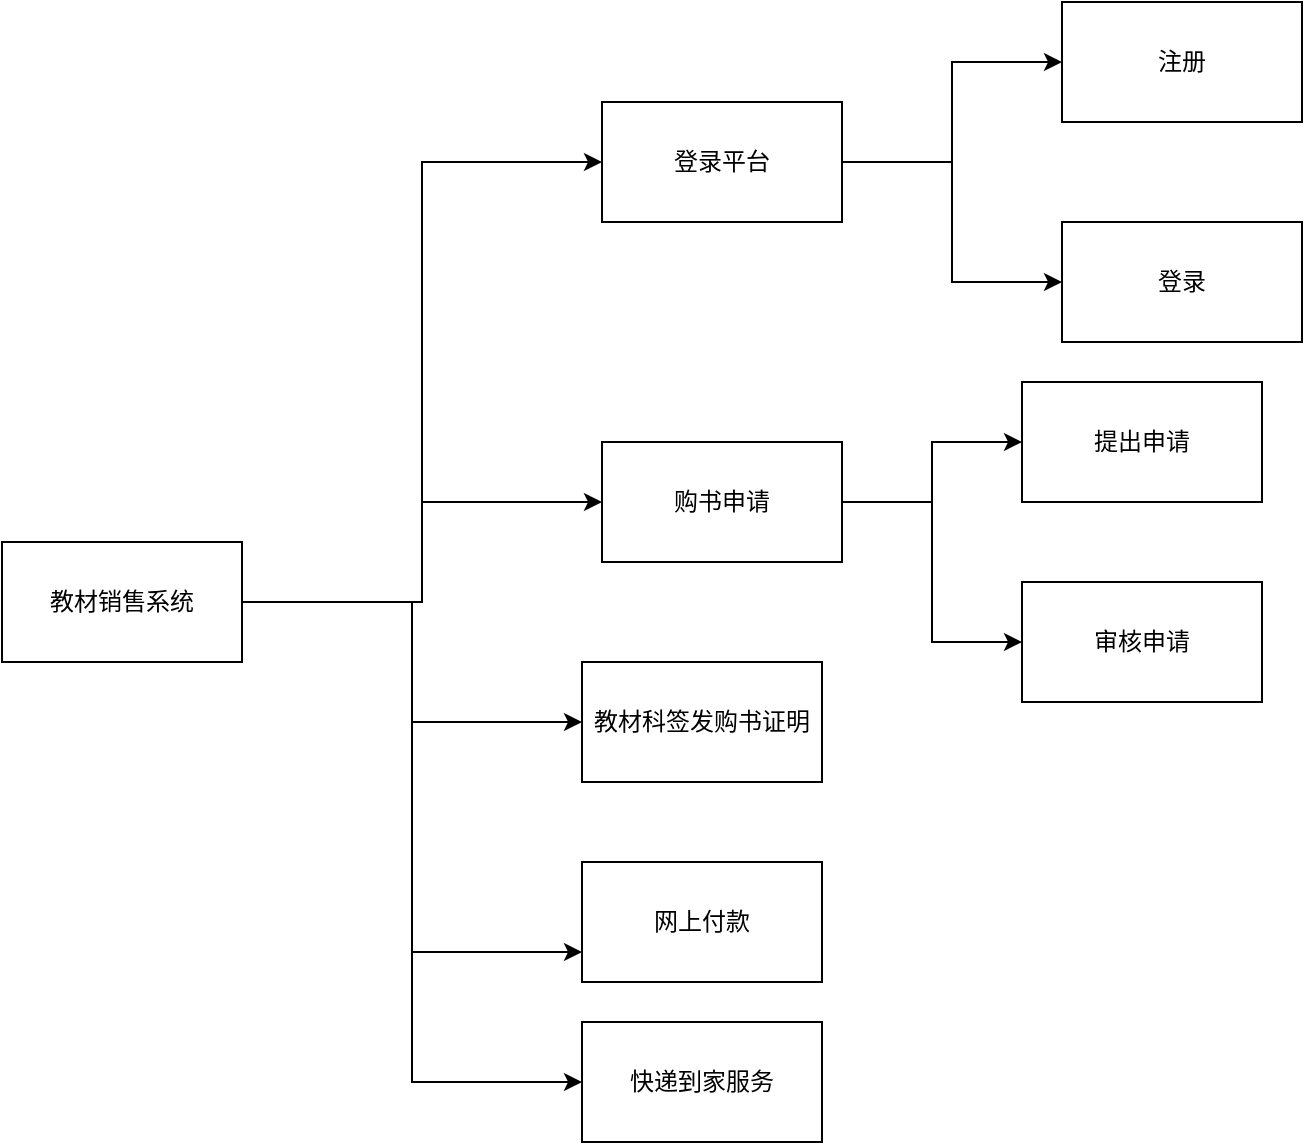 <mxfile version="22.1.17" type="github">
  <diagram name="第 1 页" id="PFgI5KaM0904XPsKrtpu">
    <mxGraphModel dx="1290" dy="530" grid="1" gridSize="10" guides="1" tooltips="1" connect="1" arrows="1" fold="1" page="1" pageScale="1" pageWidth="827" pageHeight="1169" math="0" shadow="0">
      <root>
        <mxCell id="0" />
        <mxCell id="1" parent="0" />
        <mxCell id="Gf_yG4v5QVfaS45CY86o-1" style="edgeStyle=orthogonalEdgeStyle;rounded=0;orthogonalLoop=1;jettySize=auto;html=1;entryX=0;entryY=0.5;entryDx=0;entryDy=0;" parent="1" source="Gf_yG4v5QVfaS45CY86o-6" target="Gf_yG4v5QVfaS45CY86o-10" edge="1">
          <mxGeometry relative="1" as="geometry" />
        </mxCell>
        <mxCell id="Gf_yG4v5QVfaS45CY86o-2" style="edgeStyle=orthogonalEdgeStyle;rounded=0;orthogonalLoop=1;jettySize=auto;html=1;entryX=0;entryY=0.5;entryDx=0;entryDy=0;" parent="1" source="Gf_yG4v5QVfaS45CY86o-6" target="Gf_yG4v5QVfaS45CY86o-9" edge="1">
          <mxGeometry relative="1" as="geometry">
            <Array as="points">
              <mxPoint x="260" y="400" />
              <mxPoint x="260" y="180" />
            </Array>
          </mxGeometry>
        </mxCell>
        <mxCell id="Gf_yG4v5QVfaS45CY86o-3" style="edgeStyle=orthogonalEdgeStyle;rounded=0;orthogonalLoop=1;jettySize=auto;html=1;entryX=0;entryY=0.5;entryDx=0;entryDy=0;" parent="1" source="Gf_yG4v5QVfaS45CY86o-6" target="Gf_yG4v5QVfaS45CY86o-13" edge="1">
          <mxGeometry relative="1" as="geometry" />
        </mxCell>
        <mxCell id="Gf_yG4v5QVfaS45CY86o-4" style="edgeStyle=orthogonalEdgeStyle;rounded=0;orthogonalLoop=1;jettySize=auto;html=1;entryX=0;entryY=0.75;entryDx=0;entryDy=0;" parent="1" source="Gf_yG4v5QVfaS45CY86o-6" target="Gf_yG4v5QVfaS45CY86o-14" edge="1">
          <mxGeometry relative="1" as="geometry" />
        </mxCell>
        <mxCell id="Gf_yG4v5QVfaS45CY86o-5" style="edgeStyle=orthogonalEdgeStyle;rounded=0;orthogonalLoop=1;jettySize=auto;html=1;entryX=0;entryY=0.5;entryDx=0;entryDy=0;" parent="1" source="Gf_yG4v5QVfaS45CY86o-6" target="Gf_yG4v5QVfaS45CY86o-15" edge="1">
          <mxGeometry relative="1" as="geometry" />
        </mxCell>
        <mxCell id="Gf_yG4v5QVfaS45CY86o-6" value="教材销售系统" style="rounded=0;whiteSpace=wrap;html=1;" parent="1" vertex="1">
          <mxGeometry x="50" y="370" width="120" height="60" as="geometry" />
        </mxCell>
        <mxCell id="Gf_yG4v5QVfaS45CY86o-7" style="edgeStyle=orthogonalEdgeStyle;rounded=0;orthogonalLoop=1;jettySize=auto;html=1;entryX=0;entryY=0.5;entryDx=0;entryDy=0;" parent="1" source="Gf_yG4v5QVfaS45CY86o-9" target="Gf_yG4v5QVfaS45CY86o-11" edge="1">
          <mxGeometry relative="1" as="geometry" />
        </mxCell>
        <mxCell id="Gf_yG4v5QVfaS45CY86o-8" style="edgeStyle=orthogonalEdgeStyle;rounded=0;orthogonalLoop=1;jettySize=auto;html=1;entryX=0;entryY=0.5;entryDx=0;entryDy=0;" parent="1" source="Gf_yG4v5QVfaS45CY86o-9" target="Gf_yG4v5QVfaS45CY86o-12" edge="1">
          <mxGeometry relative="1" as="geometry" />
        </mxCell>
        <mxCell id="Gf_yG4v5QVfaS45CY86o-9" value="登录平台" style="whiteSpace=wrap;html=1;rounded=0;" parent="1" vertex="1">
          <mxGeometry x="350" y="150" width="120" height="60" as="geometry" />
        </mxCell>
        <mxCell id="3vmicyf34MpAXn8mje0d-3" style="edgeStyle=orthogonalEdgeStyle;rounded=0;orthogonalLoop=1;jettySize=auto;html=1;entryX=0;entryY=0.5;entryDx=0;entryDy=0;" edge="1" parent="1" source="Gf_yG4v5QVfaS45CY86o-10" target="3vmicyf34MpAXn8mje0d-1">
          <mxGeometry relative="1" as="geometry" />
        </mxCell>
        <mxCell id="3vmicyf34MpAXn8mje0d-4" style="edgeStyle=orthogonalEdgeStyle;rounded=0;orthogonalLoop=1;jettySize=auto;html=1;entryX=0;entryY=0.5;entryDx=0;entryDy=0;" edge="1" parent="1" source="Gf_yG4v5QVfaS45CY86o-10" target="3vmicyf34MpAXn8mje0d-2">
          <mxGeometry relative="1" as="geometry" />
        </mxCell>
        <mxCell id="Gf_yG4v5QVfaS45CY86o-10" value="购书申请" style="whiteSpace=wrap;html=1;rounded=0;" parent="1" vertex="1">
          <mxGeometry x="350" y="320" width="120" height="60" as="geometry" />
        </mxCell>
        <mxCell id="Gf_yG4v5QVfaS45CY86o-11" value="注册" style="whiteSpace=wrap;html=1;rounded=0;" parent="1" vertex="1">
          <mxGeometry x="580" y="100" width="120" height="60" as="geometry" />
        </mxCell>
        <mxCell id="Gf_yG4v5QVfaS45CY86o-12" value="登录" style="whiteSpace=wrap;html=1;rounded=0;" parent="1" vertex="1">
          <mxGeometry x="580" y="210" width="120" height="60" as="geometry" />
        </mxCell>
        <mxCell id="Gf_yG4v5QVfaS45CY86o-13" value="教材科签发购书证明" style="rounded=0;whiteSpace=wrap;html=1;" parent="1" vertex="1">
          <mxGeometry x="340" y="430" width="120" height="60" as="geometry" />
        </mxCell>
        <mxCell id="Gf_yG4v5QVfaS45CY86o-14" value="网上付款" style="rounded=0;whiteSpace=wrap;html=1;" parent="1" vertex="1">
          <mxGeometry x="340" y="530" width="120" height="60" as="geometry" />
        </mxCell>
        <mxCell id="Gf_yG4v5QVfaS45CY86o-15" value="快递到家服务" style="rounded=0;whiteSpace=wrap;html=1;" parent="1" vertex="1">
          <mxGeometry x="340" y="610" width="120" height="60" as="geometry" />
        </mxCell>
        <mxCell id="Gf_yG4v5QVfaS45CY86o-16" style="edgeStyle=orthogonalEdgeStyle;rounded=0;orthogonalLoop=1;jettySize=auto;html=1;exitX=0.5;exitY=1;exitDx=0;exitDy=0;" parent="1" source="Gf_yG4v5QVfaS45CY86o-13" target="Gf_yG4v5QVfaS45CY86o-13" edge="1">
          <mxGeometry relative="1" as="geometry" />
        </mxCell>
        <mxCell id="3vmicyf34MpAXn8mje0d-1" value="提出申请" style="whiteSpace=wrap;html=1;rounded=0;" vertex="1" parent="1">
          <mxGeometry x="560" y="290" width="120" height="60" as="geometry" />
        </mxCell>
        <mxCell id="3vmicyf34MpAXn8mje0d-2" value="审核申请" style="whiteSpace=wrap;html=1;rounded=0;" vertex="1" parent="1">
          <mxGeometry x="560" y="390" width="120" height="60" as="geometry" />
        </mxCell>
      </root>
    </mxGraphModel>
  </diagram>
</mxfile>
